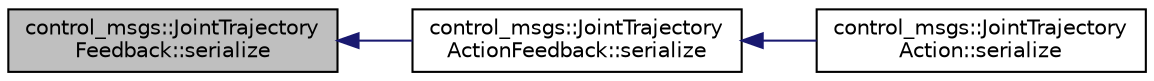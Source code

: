 digraph "control_msgs::JointTrajectoryFeedback::serialize"
{
  edge [fontname="Helvetica",fontsize="10",labelfontname="Helvetica",labelfontsize="10"];
  node [fontname="Helvetica",fontsize="10",shape=record];
  rankdir="LR";
  Node1 [label="control_msgs::JointTrajectory\lFeedback::serialize",height=0.2,width=0.4,color="black", fillcolor="grey75", style="filled" fontcolor="black"];
  Node1 -> Node2 [dir="back",color="midnightblue",fontsize="10",style="solid",fontname="Helvetica"];
  Node2 [label="control_msgs::JointTrajectory\lActionFeedback::serialize",height=0.2,width=0.4,color="black", fillcolor="white", style="filled",URL="$classcontrol__msgs_1_1_joint_trajectory_action_feedback.html#a32db6cba7c107d02968971ba4c41dae8"];
  Node2 -> Node3 [dir="back",color="midnightblue",fontsize="10",style="solid",fontname="Helvetica"];
  Node3 [label="control_msgs::JointTrajectory\lAction::serialize",height=0.2,width=0.4,color="black", fillcolor="white", style="filled",URL="$classcontrol__msgs_1_1_joint_trajectory_action.html#ac250f15399e2404388207bcb90463cb3"];
}

